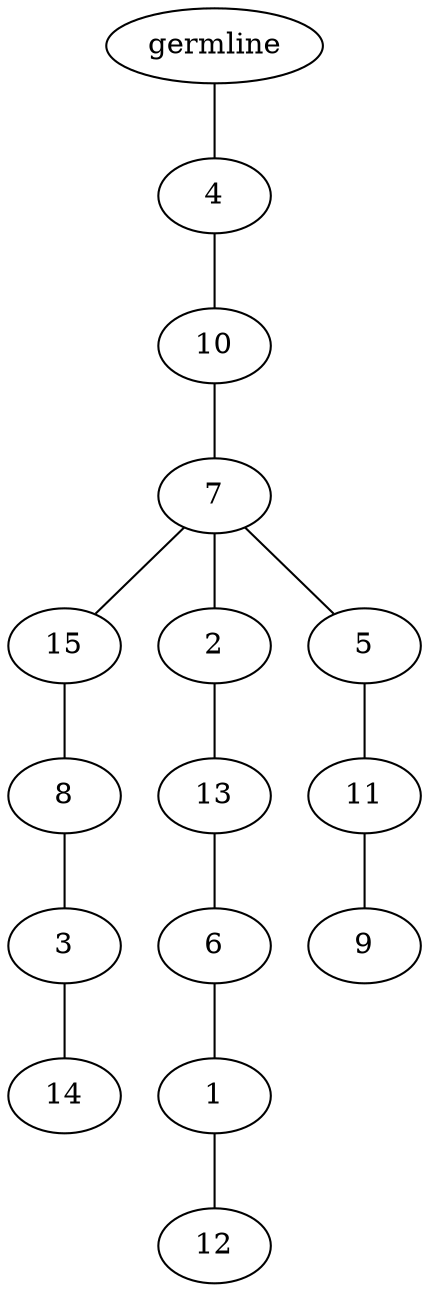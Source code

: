 graph tree {
    "140447547616416" [label="germline"];
    "140447550564768" [label="4"];
    "140447550563760" [label="10"];
    "140447547294336" [label="7"];
    "140447547294576" [label="15"];
    "140447547296256" [label="8"];
    "140447543243392" [label="3"];
    "140447543244256" [label="14"];
    "140447547297264" [label="2"];
    "140447543243104" [label="13"];
    "140447543246320" [label="6"];
    "140447543245264" [label="1"];
    "140447543244496" [label="12"];
    "140447547294672" [label="5"];
    "140447543243200" [label="11"];
    "140447543243824" [label="9"];
    "140447547616416" -- "140447550564768";
    "140447550564768" -- "140447550563760";
    "140447550563760" -- "140447547294336";
    "140447547294336" -- "140447547294576";
    "140447547294336" -- "140447547297264";
    "140447547294336" -- "140447547294672";
    "140447547294576" -- "140447547296256";
    "140447547296256" -- "140447543243392";
    "140447543243392" -- "140447543244256";
    "140447547297264" -- "140447543243104";
    "140447543243104" -- "140447543246320";
    "140447543246320" -- "140447543245264";
    "140447543245264" -- "140447543244496";
    "140447547294672" -- "140447543243200";
    "140447543243200" -- "140447543243824";
}
